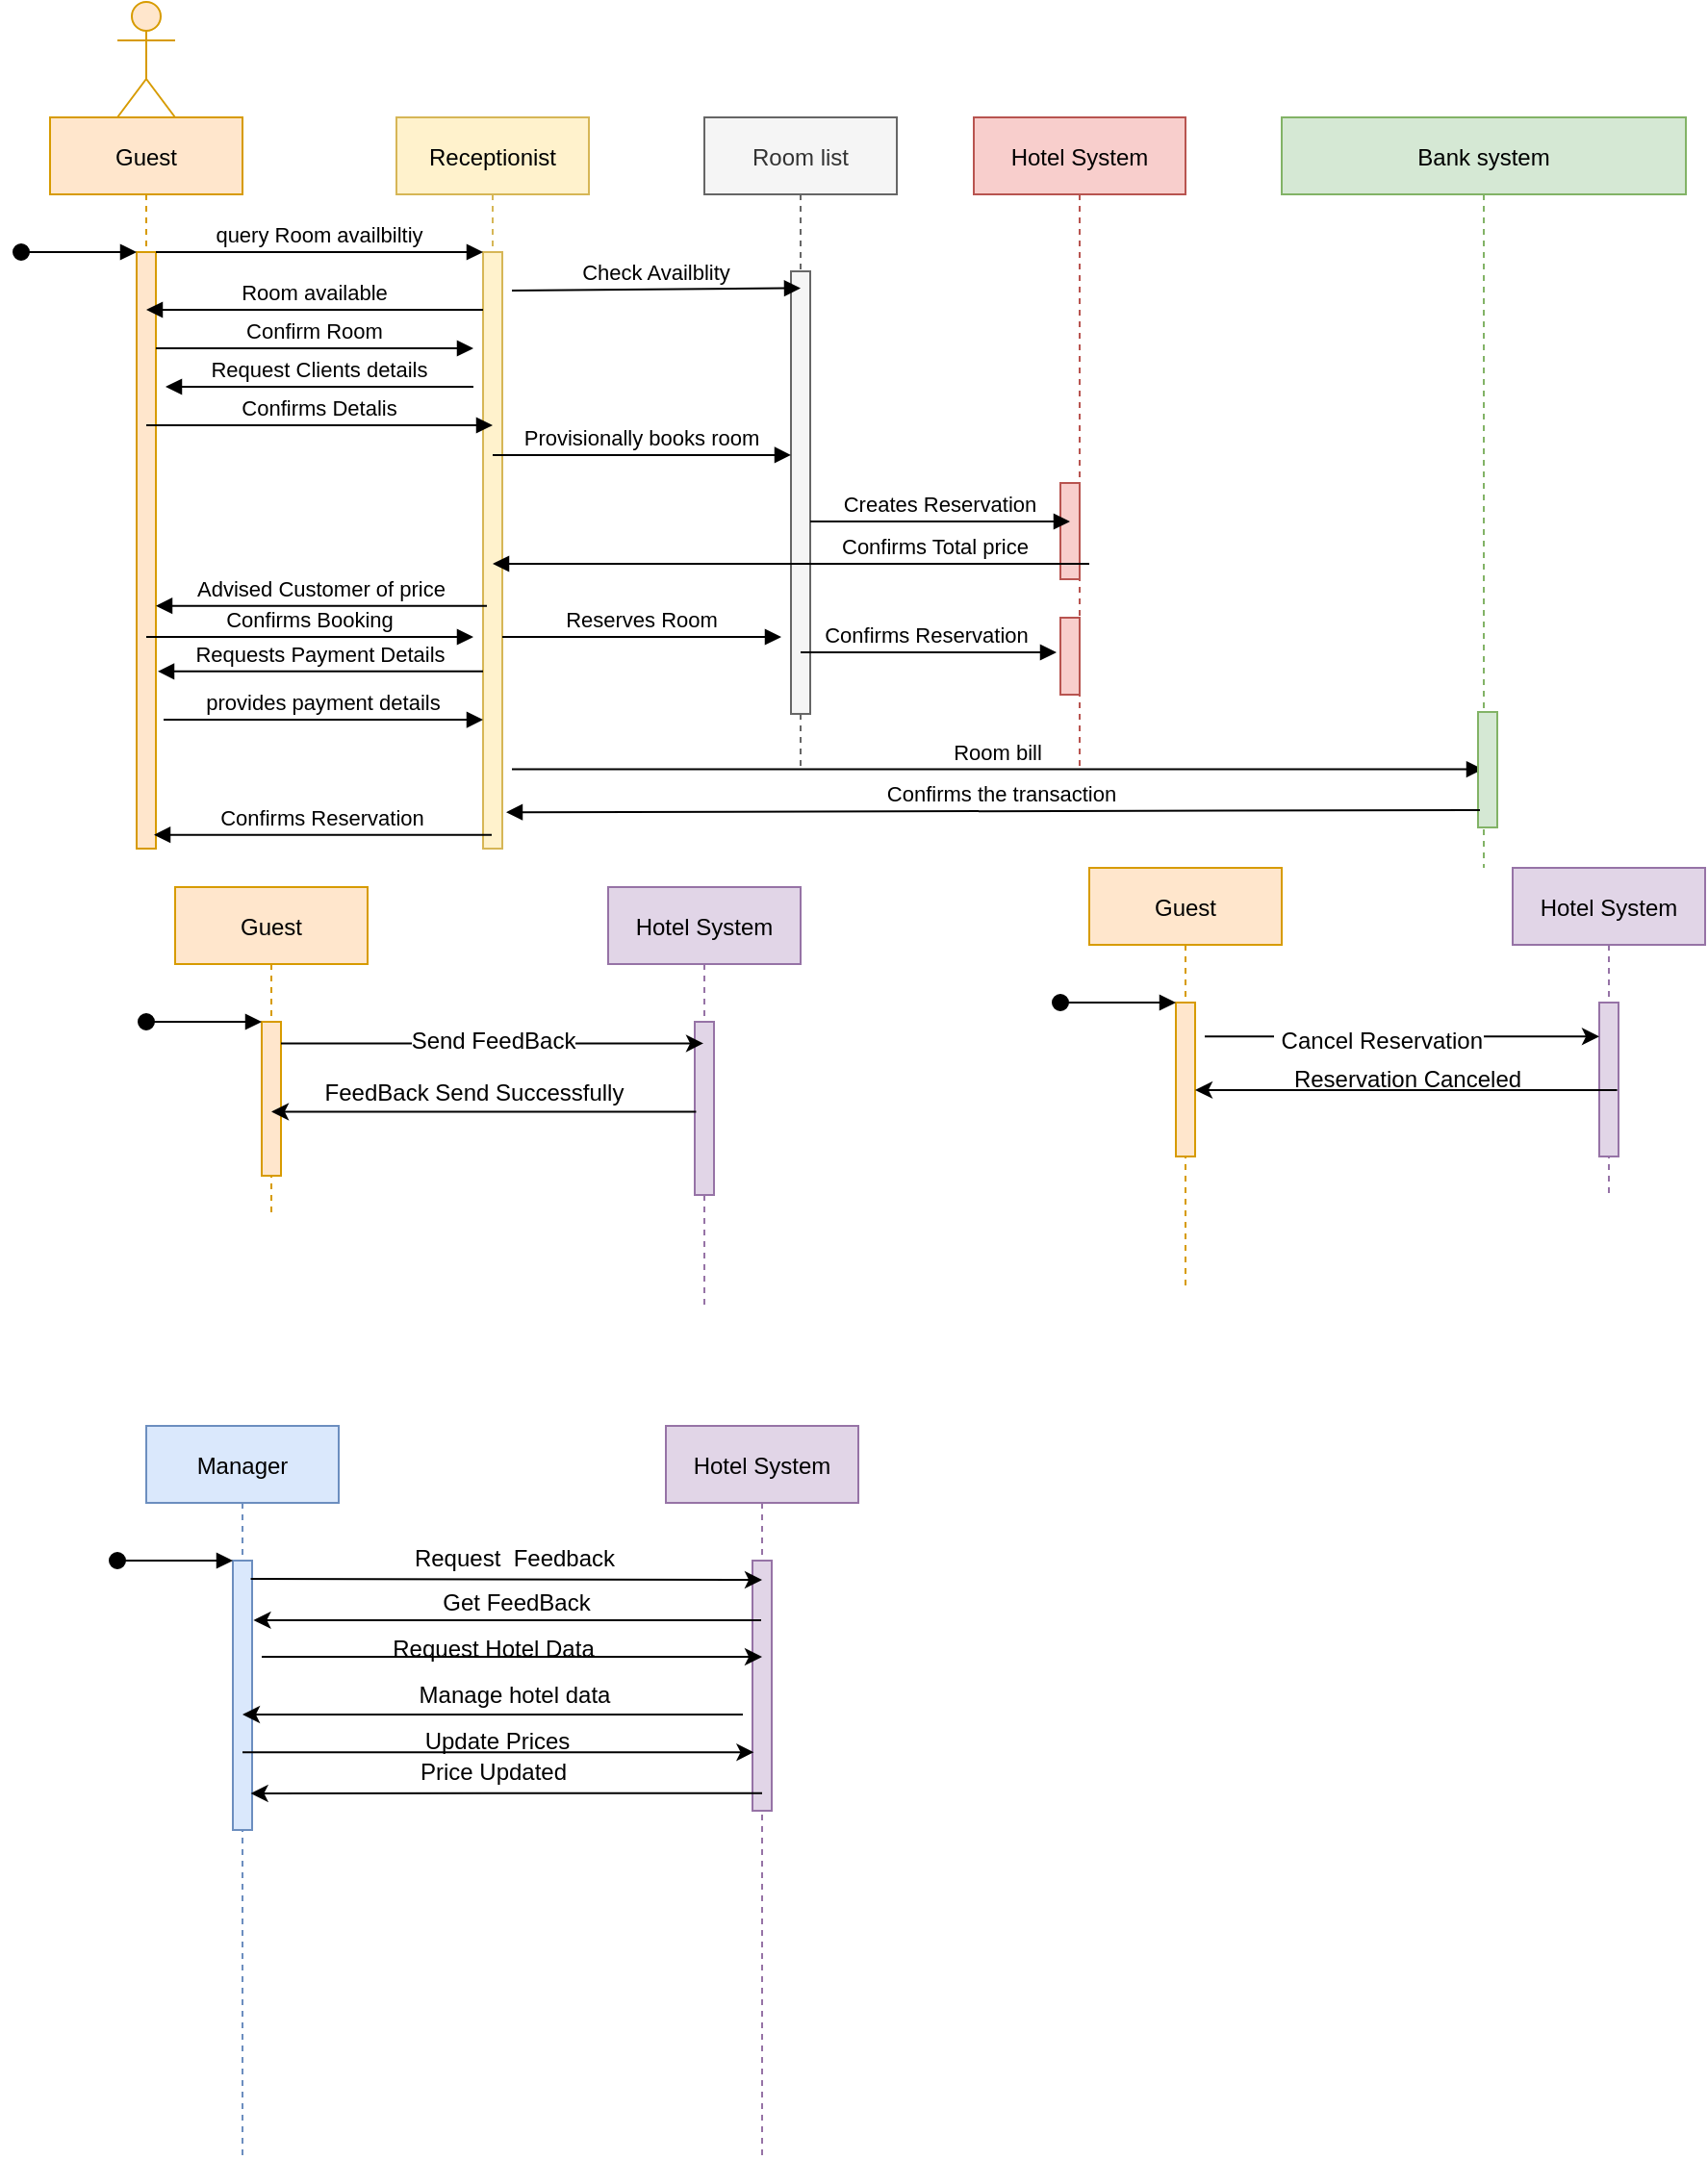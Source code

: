 <mxfile version="16.1.2" type="github">
  <diagram id="kgpKYQtTHZ0yAKxKKP6v" name="Page-1">
    <mxGraphModel dx="1240" dy="689" grid="1" gridSize="10" guides="1" tooltips="1" connect="1" arrows="1" fold="1" page="1" pageScale="1" pageWidth="850" pageHeight="1100" math="0" shadow="0">
      <root>
        <mxCell id="0" />
        <mxCell id="1" parent="0" />
        <mxCell id="3nuBFxr9cyL0pnOWT2aG-1" value="Guest" style="shape=umlLifeline;perimeter=lifelinePerimeter;container=1;collapsible=0;recursiveResize=0;rounded=0;shadow=0;strokeWidth=1;perimeterSpacing=0;fillColor=#ffe6cc;strokeColor=#d79b00;" parent="1" vertex="1">
          <mxGeometry x="100" y="80" width="100" height="380" as="geometry" />
        </mxCell>
        <mxCell id="3nuBFxr9cyL0pnOWT2aG-2" value="" style="points=[];perimeter=orthogonalPerimeter;rounded=0;shadow=0;strokeWidth=1;fillColor=#ffe6cc;strokeColor=#d79b00;" parent="3nuBFxr9cyL0pnOWT2aG-1" vertex="1">
          <mxGeometry x="45" y="70" width="10" height="310" as="geometry" />
        </mxCell>
        <mxCell id="3nuBFxr9cyL0pnOWT2aG-3" value="" style="verticalAlign=bottom;startArrow=oval;endArrow=block;startSize=8;shadow=0;strokeWidth=1;" parent="3nuBFxr9cyL0pnOWT2aG-1" target="3nuBFxr9cyL0pnOWT2aG-2" edge="1">
          <mxGeometry x="0.5" y="20" relative="1" as="geometry">
            <mxPoint x="-15" y="70" as="sourcePoint" />
            <mxPoint as="offset" />
          </mxGeometry>
        </mxCell>
        <mxCell id="3nuBFxr9cyL0pnOWT2aG-5" value="Receptionist" style="shape=umlLifeline;perimeter=lifelinePerimeter;container=1;collapsible=0;recursiveResize=0;rounded=0;shadow=0;strokeWidth=1;fillColor=#fff2cc;strokeColor=#d6b656;" parent="1" vertex="1">
          <mxGeometry x="280" y="80" width="100" height="380" as="geometry" />
        </mxCell>
        <mxCell id="3nuBFxr9cyL0pnOWT2aG-6" value="" style="points=[];perimeter=orthogonalPerimeter;rounded=0;shadow=0;strokeWidth=1;fillColor=#fff2cc;strokeColor=#d6b656;" parent="3nuBFxr9cyL0pnOWT2aG-5" vertex="1">
          <mxGeometry x="45" y="70" width="10" height="310" as="geometry" />
        </mxCell>
        <mxCell id="3nuBFxr9cyL0pnOWT2aG-8" value="query Room availbiltiy" style="verticalAlign=bottom;endArrow=block;entryX=0;entryY=0;shadow=0;strokeWidth=1;" parent="1" source="3nuBFxr9cyL0pnOWT2aG-2" target="3nuBFxr9cyL0pnOWT2aG-6" edge="1">
          <mxGeometry relative="1" as="geometry">
            <mxPoint x="275" y="160" as="sourcePoint" />
          </mxGeometry>
        </mxCell>
        <mxCell id="3nuBFxr9cyL0pnOWT2aG-9" value="Room available" style="verticalAlign=bottom;endArrow=block;shadow=0;strokeWidth=1;" parent="1" source="3nuBFxr9cyL0pnOWT2aG-6" target="3nuBFxr9cyL0pnOWT2aG-1" edge="1">
          <mxGeometry relative="1" as="geometry">
            <mxPoint x="240" y="200" as="sourcePoint" />
            <mxPoint x="160" y="200" as="targetPoint" />
            <Array as="points">
              <mxPoint x="310" y="180" />
            </Array>
          </mxGeometry>
        </mxCell>
        <mxCell id="O2JDXleAkRafH4N3ai_Y-1" value="Room list" style="shape=umlLifeline;perimeter=lifelinePerimeter;container=1;collapsible=0;recursiveResize=0;rounded=0;shadow=0;strokeWidth=1;fillColor=#f5f5f5;fontColor=#333333;strokeColor=#666666;" parent="1" vertex="1">
          <mxGeometry x="440" y="80" width="100" height="340" as="geometry" />
        </mxCell>
        <mxCell id="O2JDXleAkRafH4N3ai_Y-2" value="" style="points=[];perimeter=orthogonalPerimeter;rounded=0;shadow=0;strokeWidth=1;fillColor=#f5f5f5;fontColor=#333333;strokeColor=#666666;" parent="O2JDXleAkRafH4N3ai_Y-1" vertex="1">
          <mxGeometry x="45" y="80" width="10" height="230" as="geometry" />
        </mxCell>
        <mxCell id="O2JDXleAkRafH4N3ai_Y-3" value="Hotel System" style="shape=umlLifeline;perimeter=lifelinePerimeter;container=1;collapsible=0;recursiveResize=0;rounded=0;shadow=0;strokeWidth=1;fillColor=#f8cecc;strokeColor=#b85450;" parent="1" vertex="1">
          <mxGeometry x="580" y="80" width="110" height="340" as="geometry" />
        </mxCell>
        <mxCell id="O2JDXleAkRafH4N3ai_Y-4" value="" style="points=[];perimeter=orthogonalPerimeter;rounded=0;shadow=0;strokeWidth=1;fillColor=#f8cecc;strokeColor=#b85450;" parent="O2JDXleAkRafH4N3ai_Y-3" vertex="1">
          <mxGeometry x="45" y="190" width="10" height="50" as="geometry" />
        </mxCell>
        <mxCell id="O2JDXleAkRafH4N3ai_Y-14" value="" style="points=[];perimeter=orthogonalPerimeter;rounded=0;shadow=0;strokeWidth=1;fillColor=#f8cecc;strokeColor=#b85450;" parent="O2JDXleAkRafH4N3ai_Y-3" vertex="1">
          <mxGeometry x="45" y="260" width="10" height="40" as="geometry" />
        </mxCell>
        <mxCell id="O2JDXleAkRafH4N3ai_Y-5" value="Bank system" style="shape=umlLifeline;perimeter=lifelinePerimeter;container=1;collapsible=0;recursiveResize=0;rounded=0;shadow=0;strokeWidth=1;fillColor=#d5e8d4;strokeColor=#82b366;" parent="1" vertex="1">
          <mxGeometry x="740" y="80" width="210" height="390" as="geometry" />
        </mxCell>
        <mxCell id="O2JDXleAkRafH4N3ai_Y-7" value="Check Availblity" style="verticalAlign=bottom;endArrow=block;shadow=0;strokeWidth=1;entryX=0.5;entryY=0.038;entryDx=0;entryDy=0;entryPerimeter=0;" parent="1" target="O2JDXleAkRafH4N3ai_Y-2" edge="1">
          <mxGeometry relative="1" as="geometry">
            <mxPoint x="340" y="170" as="sourcePoint" />
            <mxPoint x="490" y="180" as="targetPoint" />
          </mxGeometry>
        </mxCell>
        <mxCell id="O2JDXleAkRafH4N3ai_Y-8" value="Confirms Detalis" style="verticalAlign=bottom;endArrow=block;shadow=0;strokeWidth=1;" parent="1" source="3nuBFxr9cyL0pnOWT2aG-1" edge="1">
          <mxGeometry relative="1" as="geometry">
            <mxPoint x="150" y="220" as="sourcePoint" />
            <mxPoint x="330" y="240" as="targetPoint" />
            <Array as="points" />
          </mxGeometry>
        </mxCell>
        <mxCell id="O2JDXleAkRafH4N3ai_Y-9" value="Confirms Booking" style="verticalAlign=bottom;endArrow=block;shadow=0;strokeWidth=1;" parent="1" source="3nuBFxr9cyL0pnOWT2aG-1" edge="1">
          <mxGeometry relative="1" as="geometry">
            <mxPoint x="335" y="206.93" as="sourcePoint" />
            <mxPoint x="320" y="350" as="targetPoint" />
          </mxGeometry>
        </mxCell>
        <mxCell id="O2JDXleAkRafH4N3ai_Y-10" value="Advised Customer of price" style="verticalAlign=bottom;endArrow=block;shadow=0;strokeWidth=1;exitX=0.2;exitY=0.593;exitDx=0;exitDy=0;exitPerimeter=0;" parent="1" source="3nuBFxr9cyL0pnOWT2aG-6" target="3nuBFxr9cyL0pnOWT2aG-2" edge="1">
          <mxGeometry relative="1" as="geometry">
            <mxPoint x="345" y="216.93" as="sourcePoint" />
            <mxPoint x="150" y="248" as="targetPoint" />
          </mxGeometry>
        </mxCell>
        <mxCell id="O2JDXleAkRafH4N3ai_Y-11" value="Request Clients details" style="verticalAlign=bottom;endArrow=block;shadow=0;strokeWidth=1;" parent="1" edge="1">
          <mxGeometry relative="1" as="geometry">
            <mxPoint x="320" y="220" as="sourcePoint" />
            <mxPoint x="160" y="220" as="targetPoint" />
            <Array as="points" />
          </mxGeometry>
        </mxCell>
        <mxCell id="O2JDXleAkRafH4N3ai_Y-12" value="Confirm Room" style="verticalAlign=bottom;endArrow=block;shadow=0;strokeWidth=1;" parent="1" source="3nuBFxr9cyL0pnOWT2aG-2" edge="1">
          <mxGeometry relative="1" as="geometry">
            <mxPoint x="365" y="236.93" as="sourcePoint" />
            <mxPoint x="320" y="200" as="targetPoint" />
          </mxGeometry>
        </mxCell>
        <mxCell id="O2JDXleAkRafH4N3ai_Y-15" value="Provisionally books room" style="verticalAlign=bottom;endArrow=block;shadow=0;strokeWidth=1;entryX=0;entryY=0.415;entryDx=0;entryDy=0;entryPerimeter=0;" parent="1" source="3nuBFxr9cyL0pnOWT2aG-5" target="O2JDXleAkRafH4N3ai_Y-2" edge="1">
          <mxGeometry relative="1" as="geometry">
            <mxPoint x="350" y="180" as="sourcePoint" />
            <mxPoint x="500" y="179.88" as="targetPoint" />
          </mxGeometry>
        </mxCell>
        <mxCell id="O2JDXleAkRafH4N3ai_Y-16" value="Creates Reservation" style="verticalAlign=bottom;endArrow=block;shadow=0;strokeWidth=1;" parent="1" source="O2JDXleAkRafH4N3ai_Y-2" edge="1">
          <mxGeometry relative="1" as="geometry">
            <mxPoint x="490" y="200" as="sourcePoint" />
            <mxPoint x="630" y="290" as="targetPoint" />
          </mxGeometry>
        </mxCell>
        <mxCell id="O2JDXleAkRafH4N3ai_Y-17" value="Confirms Total price" style="verticalAlign=bottom;endArrow=block;shadow=0;strokeWidth=1;" parent="1" target="3nuBFxr9cyL0pnOWT2aG-5" edge="1">
          <mxGeometry x="-0.485" relative="1" as="geometry">
            <mxPoint x="640" y="312" as="sourcePoint" />
            <mxPoint x="520" y="199.88" as="targetPoint" />
            <Array as="points">
              <mxPoint x="540" y="312" />
            </Array>
            <mxPoint as="offset" />
          </mxGeometry>
        </mxCell>
        <mxCell id="O2JDXleAkRafH4N3ai_Y-19" value="Confirms Reservation" style="verticalAlign=bottom;endArrow=block;shadow=0;strokeWidth=1;entryX=-0.2;entryY=0.45;entryDx=0;entryDy=0;entryPerimeter=0;" parent="1" source="O2JDXleAkRafH4N3ai_Y-1" target="O2JDXleAkRafH4N3ai_Y-14" edge="1">
          <mxGeometry x="-0.017" relative="1" as="geometry">
            <mxPoint x="505" y="303" as="sourcePoint" />
            <mxPoint x="645" y="303" as="targetPoint" />
            <mxPoint as="offset" />
          </mxGeometry>
        </mxCell>
        <mxCell id="O2JDXleAkRafH4N3ai_Y-20" value="Reserves Room" style="verticalAlign=bottom;endArrow=block;shadow=0;strokeWidth=1;" parent="1" source="3nuBFxr9cyL0pnOWT2aG-6" edge="1">
          <mxGeometry relative="1" as="geometry">
            <mxPoint x="330" y="322" as="sourcePoint" />
            <mxPoint x="480" y="350" as="targetPoint" />
          </mxGeometry>
        </mxCell>
        <mxCell id="O2JDXleAkRafH4N3ai_Y-21" value="Requests Payment Details" style="verticalAlign=bottom;endArrow=block;shadow=0;strokeWidth=1;entryX=1.1;entryY=0.703;entryDx=0;entryDy=0;entryPerimeter=0;" parent="1" source="3nuBFxr9cyL0pnOWT2aG-6" target="3nuBFxr9cyL0pnOWT2aG-2" edge="1">
          <mxGeometry relative="1" as="geometry">
            <mxPoint x="330" y="230" as="sourcePoint" />
            <mxPoint x="170" y="230" as="targetPoint" />
            <Array as="points" />
          </mxGeometry>
        </mxCell>
        <mxCell id="O2JDXleAkRafH4N3ai_Y-22" value="provides payment details" style="verticalAlign=bottom;endArrow=block;shadow=0;strokeWidth=1;exitX=1.4;exitY=0.784;exitDx=0;exitDy=0;exitPerimeter=0;" parent="1" source="3nuBFxr9cyL0pnOWT2aG-2" target="3nuBFxr9cyL0pnOWT2aG-6" edge="1">
          <mxGeometry relative="1" as="geometry">
            <mxPoint x="159.5" y="360" as="sourcePoint" />
            <mxPoint x="330" y="360" as="targetPoint" />
          </mxGeometry>
        </mxCell>
        <mxCell id="O2JDXleAkRafH4N3ai_Y-23" value="Room bill" style="verticalAlign=bottom;endArrow=block;shadow=0;strokeWidth=1;exitX=1.5;exitY=0.867;exitDx=0;exitDy=0;exitPerimeter=0;" parent="1" source="3nuBFxr9cyL0pnOWT2aG-6" target="O2JDXleAkRafH4N3ai_Y-5" edge="1">
          <mxGeometry relative="1" as="geometry">
            <mxPoint x="345" y="348.1" as="sourcePoint" />
            <mxPoint x="497" y="348.1" as="targetPoint" />
          </mxGeometry>
        </mxCell>
        <mxCell id="O2JDXleAkRafH4N3ai_Y-6" value="" style="points=[];perimeter=orthogonalPerimeter;rounded=0;shadow=0;strokeWidth=1;fillColor=#d5e8d4;strokeColor=#82b366;" parent="1" vertex="1">
          <mxGeometry x="842" y="389" width="10" height="60" as="geometry" />
        </mxCell>
        <mxCell id="O2JDXleAkRafH4N3ai_Y-24" value="Confirms the transaction" style="verticalAlign=bottom;endArrow=block;shadow=0;strokeWidth=1;entryX=1.2;entryY=0.939;entryDx=0;entryDy=0;entryPerimeter=0;exitX=0.1;exitY=0.85;exitDx=0;exitDy=0;exitPerimeter=0;" parent="1" source="O2JDXleAkRafH4N3ai_Y-6" target="3nuBFxr9cyL0pnOWT2aG-6" edge="1">
          <mxGeometry x="-0.017" relative="1" as="geometry">
            <mxPoint x="780" y="439" as="sourcePoint" />
            <mxPoint x="643" y="368" as="targetPoint" />
            <mxPoint as="offset" />
          </mxGeometry>
        </mxCell>
        <mxCell id="O2JDXleAkRafH4N3ai_Y-25" value="Confirms Reservation" style="verticalAlign=bottom;endArrow=block;shadow=0;strokeWidth=1;entryX=0.9;entryY=0.977;entryDx=0;entryDy=0;entryPerimeter=0;" parent="1" source="3nuBFxr9cyL0pnOWT2aG-5" target="3nuBFxr9cyL0pnOWT2aG-2" edge="1">
          <mxGeometry relative="1" as="geometry">
            <mxPoint x="335" y="377.93" as="sourcePoint" />
            <mxPoint x="166" y="377.93" as="targetPoint" />
            <Array as="points" />
          </mxGeometry>
        </mxCell>
        <mxCell id="VRu0M-AiyCUYMiCGWRiW-4" value="" style="shape=umlActor;verticalLabelPosition=bottom;verticalAlign=top;html=1;fillColor=#ffe6cc;strokeColor=#d79b00;" parent="1" vertex="1">
          <mxGeometry x="135" y="20" width="30" height="60" as="geometry" />
        </mxCell>
        <mxCell id="b4xolvwNXa7BAYy2pDqy-1" value="Manager" style="shape=umlLifeline;perimeter=lifelinePerimeter;container=1;collapsible=0;recursiveResize=0;rounded=0;shadow=0;strokeWidth=1;perimeterSpacing=0;fillColor=#dae8fc;strokeColor=#6c8ebf;" vertex="1" parent="1">
          <mxGeometry x="150" y="760" width="100" height="380" as="geometry" />
        </mxCell>
        <mxCell id="b4xolvwNXa7BAYy2pDqy-2" value="" style="points=[];perimeter=orthogonalPerimeter;rounded=0;shadow=0;strokeWidth=1;fillColor=#dae8fc;strokeColor=#6c8ebf;" vertex="1" parent="b4xolvwNXa7BAYy2pDqy-1">
          <mxGeometry x="45" y="70" width="10" height="140" as="geometry" />
        </mxCell>
        <mxCell id="b4xolvwNXa7BAYy2pDqy-3" value="" style="verticalAlign=bottom;startArrow=oval;endArrow=block;startSize=8;shadow=0;strokeWidth=1;" edge="1" parent="b4xolvwNXa7BAYy2pDqy-1" target="b4xolvwNXa7BAYy2pDqy-2">
          <mxGeometry x="0.5" y="20" relative="1" as="geometry">
            <mxPoint x="-15" y="70" as="sourcePoint" />
            <mxPoint as="offset" />
          </mxGeometry>
        </mxCell>
        <mxCell id="b4xolvwNXa7BAYy2pDqy-4" value="Hotel System" style="shape=umlLifeline;perimeter=lifelinePerimeter;container=1;collapsible=0;recursiveResize=0;rounded=0;shadow=0;strokeWidth=1;perimeterSpacing=0;fillColor=#e1d5e7;strokeColor=#9673a6;" vertex="1" parent="1">
          <mxGeometry x="420" y="760" width="100" height="380" as="geometry" />
        </mxCell>
        <mxCell id="b4xolvwNXa7BAYy2pDqy-5" value="" style="points=[];perimeter=orthogonalPerimeter;rounded=0;shadow=0;strokeWidth=1;fillColor=#e1d5e7;strokeColor=#9673a6;" vertex="1" parent="b4xolvwNXa7BAYy2pDqy-4">
          <mxGeometry x="45" y="70" width="10" height="130" as="geometry" />
        </mxCell>
        <mxCell id="b4xolvwNXa7BAYy2pDqy-8" value="" style="endArrow=classic;html=1;rounded=0;startArrow=none;entryX=1.071;entryY=0.221;entryDx=0;entryDy=0;entryPerimeter=0;" edge="1" parent="1" source="b4xolvwNXa7BAYy2pDqy-4" target="b4xolvwNXa7BAYy2pDqy-2">
          <mxGeometry width="50" height="50" relative="1" as="geometry">
            <mxPoint x="290" y="861" as="sourcePoint" />
            <mxPoint x="459.5" y="700" as="targetPoint" />
          </mxGeometry>
        </mxCell>
        <mxCell id="b4xolvwNXa7BAYy2pDqy-13" value="&lt;span style=&quot;background-color: rgb(255 , 255 , 255)&quot;&gt;Update Prices&lt;/span&gt;" style="text;html=1;align=center;verticalAlign=middle;resizable=0;points=[];autosize=1;strokeColor=none;fillColor=none;" vertex="1" parent="1">
          <mxGeometry x="287" y="914" width="90" height="20" as="geometry" />
        </mxCell>
        <mxCell id="b4xolvwNXa7BAYy2pDqy-27" value="Hotel System" style="shape=umlLifeline;perimeter=lifelinePerimeter;container=1;collapsible=0;recursiveResize=0;rounded=0;shadow=0;strokeWidth=1;perimeterSpacing=0;fillColor=#e1d5e7;strokeColor=#9673a6;" vertex="1" parent="1">
          <mxGeometry x="390" y="480" width="100" height="220" as="geometry" />
        </mxCell>
        <mxCell id="b4xolvwNXa7BAYy2pDqy-28" value="" style="points=[];perimeter=orthogonalPerimeter;rounded=0;shadow=0;strokeWidth=1;fillColor=#e1d5e7;strokeColor=#9673a6;" vertex="1" parent="b4xolvwNXa7BAYy2pDqy-27">
          <mxGeometry x="45" y="70" width="10" height="90" as="geometry" />
        </mxCell>
        <mxCell id="b4xolvwNXa7BAYy2pDqy-29" value="Guest" style="shape=umlLifeline;perimeter=lifelinePerimeter;container=1;collapsible=0;recursiveResize=0;rounded=0;shadow=0;strokeWidth=1;perimeterSpacing=0;fillColor=#ffe6cc;strokeColor=#d79b00;" vertex="1" parent="1">
          <mxGeometry x="165" y="480" width="100" height="170" as="geometry" />
        </mxCell>
        <mxCell id="b4xolvwNXa7BAYy2pDqy-30" value="" style="points=[];perimeter=orthogonalPerimeter;rounded=0;shadow=0;strokeWidth=1;fillColor=#ffe6cc;strokeColor=#d79b00;" vertex="1" parent="b4xolvwNXa7BAYy2pDqy-29">
          <mxGeometry x="45" y="70" width="10" height="80" as="geometry" />
        </mxCell>
        <mxCell id="b4xolvwNXa7BAYy2pDqy-31" value="" style="verticalAlign=bottom;startArrow=oval;endArrow=block;startSize=8;shadow=0;strokeWidth=1;" edge="1" parent="b4xolvwNXa7BAYy2pDqy-29" target="b4xolvwNXa7BAYy2pDqy-30">
          <mxGeometry x="0.5" y="20" relative="1" as="geometry">
            <mxPoint x="-15" y="70" as="sourcePoint" />
            <mxPoint as="offset" />
          </mxGeometry>
        </mxCell>
        <mxCell id="b4xolvwNXa7BAYy2pDqy-10" value="" style="endArrow=classic;html=1;rounded=0;" edge="1" parent="1" target="b4xolvwNXa7BAYy2pDqy-1">
          <mxGeometry width="50" height="50" relative="1" as="geometry">
            <mxPoint x="460" y="910" as="sourcePoint" />
            <mxPoint x="205.0" y="890.0" as="targetPoint" />
          </mxGeometry>
        </mxCell>
        <mxCell id="b4xolvwNXa7BAYy2pDqy-7" value="" style="endArrow=classic;html=1;rounded=0;entryX=0.071;entryY=0.766;entryDx=0;entryDy=0;entryPerimeter=0;" edge="1" parent="1" source="b4xolvwNXa7BAYy2pDqy-1" target="b4xolvwNXa7BAYy2pDqy-5">
          <mxGeometry width="50" height="50" relative="1" as="geometry">
            <mxPoint x="205.001" y="940.0" as="sourcePoint" />
            <mxPoint x="473.07" y="940.0" as="targetPoint" />
          </mxGeometry>
        </mxCell>
        <mxCell id="b4xolvwNXa7BAYy2pDqy-36" value="" style="endArrow=classic;html=1;rounded=0;exitX=1;exitY=0.14;exitDx=0;exitDy=0;exitPerimeter=0;" edge="1" parent="1" source="b4xolvwNXa7BAYy2pDqy-30" target="b4xolvwNXa7BAYy2pDqy-27">
          <mxGeometry width="50" height="50" relative="1" as="geometry">
            <mxPoint x="209.071" y="960" as="sourcePoint" />
            <mxPoint x="479.5" y="960" as="targetPoint" />
          </mxGeometry>
        </mxCell>
        <mxCell id="b4xolvwNXa7BAYy2pDqy-37" value="&lt;span style=&quot;background-color: rgb(255 , 255 , 255)&quot;&gt;Send FeedBack&lt;/span&gt;" style="text;html=1;align=center;verticalAlign=middle;resizable=0;points=[];autosize=1;strokeColor=none;fillColor=none;" vertex="1" parent="1">
          <mxGeometry x="280" y="550" width="100" height="20" as="geometry" />
        </mxCell>
        <mxCell id="b4xolvwNXa7BAYy2pDqy-38" value="Guest" style="shape=umlLifeline;perimeter=lifelinePerimeter;container=1;collapsible=0;recursiveResize=0;rounded=0;shadow=0;strokeWidth=1;perimeterSpacing=0;fillColor=#ffe6cc;strokeColor=#d79b00;" vertex="1" parent="1">
          <mxGeometry x="640" y="470" width="100" height="220" as="geometry" />
        </mxCell>
        <mxCell id="b4xolvwNXa7BAYy2pDqy-39" value="" style="points=[];perimeter=orthogonalPerimeter;rounded=0;shadow=0;strokeWidth=1;fillColor=#ffe6cc;strokeColor=#d79b00;" vertex="1" parent="b4xolvwNXa7BAYy2pDqy-38">
          <mxGeometry x="45" y="70" width="10" height="80" as="geometry" />
        </mxCell>
        <mxCell id="b4xolvwNXa7BAYy2pDqy-40" value="" style="verticalAlign=bottom;startArrow=oval;endArrow=block;startSize=8;shadow=0;strokeWidth=1;" edge="1" parent="b4xolvwNXa7BAYy2pDqy-38" target="b4xolvwNXa7BAYy2pDqy-39">
          <mxGeometry x="0.5" y="20" relative="1" as="geometry">
            <mxPoint x="-15" y="70" as="sourcePoint" />
            <mxPoint as="offset" />
          </mxGeometry>
        </mxCell>
        <mxCell id="b4xolvwNXa7BAYy2pDqy-41" value="Hotel System" style="shape=umlLifeline;perimeter=lifelinePerimeter;container=1;collapsible=0;recursiveResize=0;rounded=0;shadow=0;strokeWidth=1;perimeterSpacing=0;fillColor=#e1d5e7;strokeColor=#9673a6;" vertex="1" parent="1">
          <mxGeometry x="860" y="470" width="100" height="170" as="geometry" />
        </mxCell>
        <mxCell id="b4xolvwNXa7BAYy2pDqy-42" value="" style="points=[];perimeter=orthogonalPerimeter;rounded=0;shadow=0;strokeWidth=1;fillColor=#e1d5e7;strokeColor=#9673a6;" vertex="1" parent="b4xolvwNXa7BAYy2pDqy-41">
          <mxGeometry x="45" y="70" width="10" height="80" as="geometry" />
        </mxCell>
        <mxCell id="b4xolvwNXa7BAYy2pDqy-43" value="" style="endArrow=classic;html=1;rounded=0;exitX=1.5;exitY=0.221;exitDx=0;exitDy=0;exitPerimeter=0;" edge="1" parent="1" source="b4xolvwNXa7BAYy2pDqy-39" target="b4xolvwNXa7BAYy2pDqy-42">
          <mxGeometry width="50" height="50" relative="1" as="geometry">
            <mxPoint x="230" y="579.6" as="sourcePoint" />
            <mxPoint x="449.5" y="579.6" as="targetPoint" />
          </mxGeometry>
        </mxCell>
        <mxCell id="b4xolvwNXa7BAYy2pDqy-44" value="&lt;span style=&quot;background-color: rgb(255 , 255 , 255)&quot;&gt;&amp;nbsp;Cancel Reservation&lt;/span&gt;" style="text;html=1;align=center;verticalAlign=middle;resizable=0;points=[];autosize=1;strokeColor=none;fillColor=none;" vertex="1" parent="1">
          <mxGeometry x="730" y="550" width="120" height="20" as="geometry" />
        </mxCell>
        <mxCell id="b4xolvwNXa7BAYy2pDqy-45" value="" style="endArrow=classic;html=1;rounded=0;exitX=0.929;exitY=0.568;exitDx=0;exitDy=0;exitPerimeter=0;" edge="1" parent="1" source="b4xolvwNXa7BAYy2pDqy-42" target="b4xolvwNXa7BAYy2pDqy-39">
          <mxGeometry width="50" height="50" relative="1" as="geometry">
            <mxPoint x="710.0" y="580.94" as="sourcePoint" />
            <mxPoint x="915" y="580.94" as="targetPoint" />
          </mxGeometry>
        </mxCell>
        <mxCell id="b4xolvwNXa7BAYy2pDqy-46" value="Reservation Canceled" style="text;html=1;align=center;verticalAlign=middle;resizable=0;points=[];autosize=1;strokeColor=none;fillColor=none;" vertex="1" parent="1">
          <mxGeometry x="740" y="570" width="130" height="20" as="geometry" />
        </mxCell>
        <mxCell id="b4xolvwNXa7BAYy2pDqy-47" value="" style="endArrow=classic;html=1;rounded=0;exitX=0.071;exitY=0.519;exitDx=0;exitDy=0;exitPerimeter=0;" edge="1" parent="1" source="b4xolvwNXa7BAYy2pDqy-28" target="b4xolvwNXa7BAYy2pDqy-29">
          <mxGeometry width="50" height="50" relative="1" as="geometry">
            <mxPoint x="230" y="579.6" as="sourcePoint" />
            <mxPoint x="449.5" y="579.6" as="targetPoint" />
          </mxGeometry>
        </mxCell>
        <mxCell id="b4xolvwNXa7BAYy2pDqy-48" value="FeedBack Send Successfully" style="text;html=1;align=center;verticalAlign=middle;resizable=0;points=[];autosize=1;strokeColor=none;fillColor=none;" vertex="1" parent="1">
          <mxGeometry x="235" y="577" width="170" height="20" as="geometry" />
        </mxCell>
        <mxCell id="b4xolvwNXa7BAYy2pDqy-50" value="" style="endArrow=classic;html=1;rounded=0;exitX=0.929;exitY=0.068;exitDx=0;exitDy=0;exitPerimeter=0;" edge="1" parent="1" source="b4xolvwNXa7BAYy2pDqy-2">
          <mxGeometry width="50" height="50" relative="1" as="geometry">
            <mxPoint x="230" y="579.6" as="sourcePoint" />
            <mxPoint x="470" y="840" as="targetPoint" />
          </mxGeometry>
        </mxCell>
        <mxCell id="b4xolvwNXa7BAYy2pDqy-51" value="Get FeedBack" style="text;html=1;align=center;verticalAlign=middle;resizable=0;points=[];autosize=1;strokeColor=none;fillColor=none;" vertex="1" parent="1">
          <mxGeometry x="297" y="842" width="90" height="20" as="geometry" />
        </mxCell>
        <mxCell id="b4xolvwNXa7BAYy2pDqy-52" value="Request&amp;nbsp; Feedback" style="text;html=1;align=center;verticalAlign=middle;resizable=0;points=[];autosize=1;strokeColor=none;fillColor=none;" vertex="1" parent="1">
          <mxGeometry x="281" y="819" width="120" height="20" as="geometry" />
        </mxCell>
        <mxCell id="b4xolvwNXa7BAYy2pDqy-53" value="&lt;span style=&quot;background-color: rgb(255 , 255 , 255)&quot;&gt;Manage hotel data&lt;/span&gt;" style="text;html=1;align=center;verticalAlign=middle;resizable=0;points=[];autosize=1;strokeColor=none;fillColor=none;" vertex="1" parent="1">
          <mxGeometry x="286" y="890" width="110" height="20" as="geometry" />
        </mxCell>
        <mxCell id="b4xolvwNXa7BAYy2pDqy-54" value="" style="endArrow=classic;html=1;rounded=0;entryX=0.5;entryY=0.385;entryDx=0;entryDy=0;entryPerimeter=0;" edge="1" parent="1" target="b4xolvwNXa7BAYy2pDqy-5">
          <mxGeometry width="50" height="50" relative="1" as="geometry">
            <mxPoint x="210" y="880" as="sourcePoint" />
            <mxPoint x="915" y="580.94" as="targetPoint" />
          </mxGeometry>
        </mxCell>
        <mxCell id="b4xolvwNXa7BAYy2pDqy-55" value="Request Hotel Data" style="text;html=1;align=center;verticalAlign=middle;resizable=0;points=[];autosize=1;strokeColor=none;fillColor=none;" vertex="1" parent="1">
          <mxGeometry x="270" y="866" width="120" height="20" as="geometry" />
        </mxCell>
        <mxCell id="b4xolvwNXa7BAYy2pDqy-56" value="" style="endArrow=classic;html=1;rounded=0;exitX=0.5;exitY=0.93;exitDx=0;exitDy=0;exitPerimeter=0;entryX=0.929;entryY=0.864;entryDx=0;entryDy=0;entryPerimeter=0;" edge="1" parent="1" source="b4xolvwNXa7BAYy2pDqy-5" target="b4xolvwNXa7BAYy2pDqy-2">
          <mxGeometry width="50" height="50" relative="1" as="geometry">
            <mxPoint x="439.65" y="950" as="sourcePoint" />
            <mxPoint x="220.36" y="950" as="targetPoint" />
          </mxGeometry>
        </mxCell>
        <mxCell id="b4xolvwNXa7BAYy2pDqy-57" value="Price Updated" style="text;html=1;align=center;verticalAlign=middle;resizable=0;points=[];autosize=1;strokeColor=none;fillColor=none;" vertex="1" parent="1">
          <mxGeometry x="285" y="930" width="90" height="20" as="geometry" />
        </mxCell>
      </root>
    </mxGraphModel>
  </diagram>
</mxfile>
